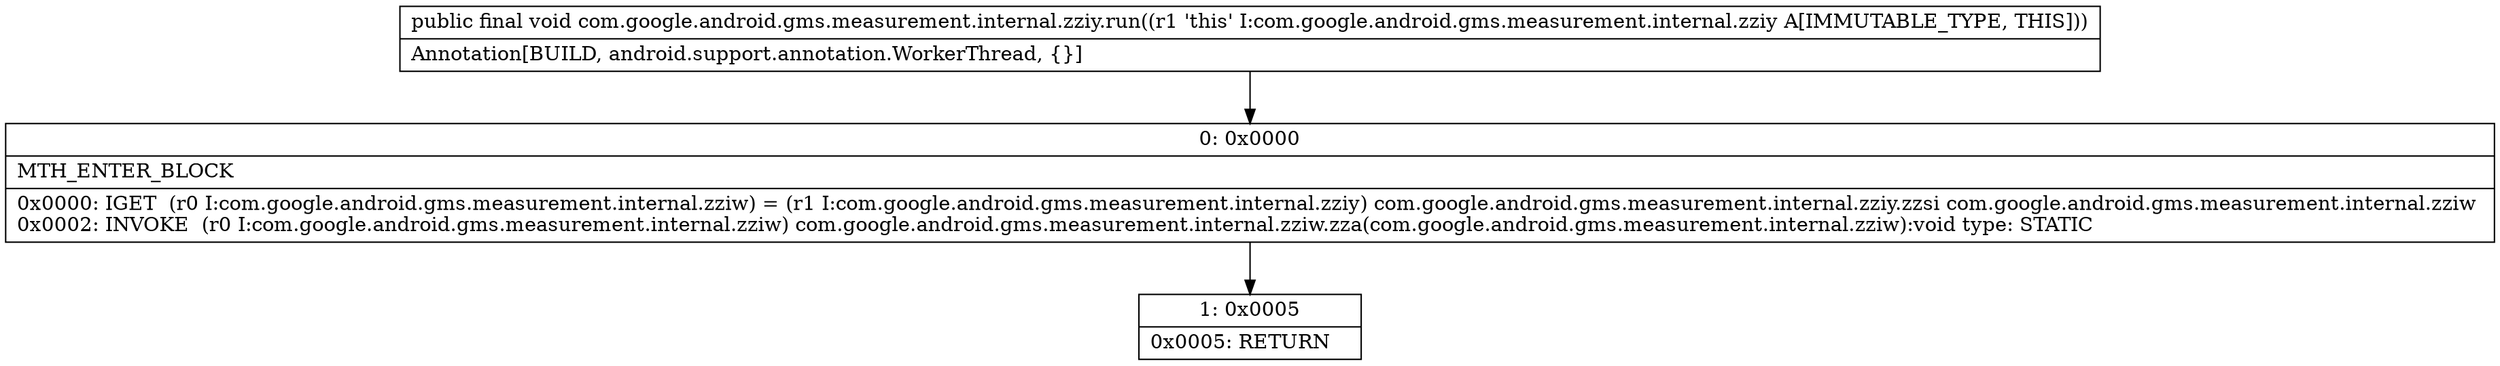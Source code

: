 digraph "CFG forcom.google.android.gms.measurement.internal.zziy.run()V" {
Node_0 [shape=record,label="{0\:\ 0x0000|MTH_ENTER_BLOCK\l|0x0000: IGET  (r0 I:com.google.android.gms.measurement.internal.zziw) = (r1 I:com.google.android.gms.measurement.internal.zziy) com.google.android.gms.measurement.internal.zziy.zzsi com.google.android.gms.measurement.internal.zziw \l0x0002: INVOKE  (r0 I:com.google.android.gms.measurement.internal.zziw) com.google.android.gms.measurement.internal.zziw.zza(com.google.android.gms.measurement.internal.zziw):void type: STATIC \l}"];
Node_1 [shape=record,label="{1\:\ 0x0005|0x0005: RETURN   \l}"];
MethodNode[shape=record,label="{public final void com.google.android.gms.measurement.internal.zziy.run((r1 'this' I:com.google.android.gms.measurement.internal.zziy A[IMMUTABLE_TYPE, THIS]))  | Annotation[BUILD, android.support.annotation.WorkerThread, \{\}]\l}"];
MethodNode -> Node_0;
Node_0 -> Node_1;
}

